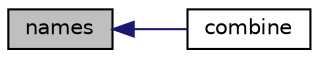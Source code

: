 digraph "names"
{
  bgcolor="transparent";
  edge [fontname="Helvetica",fontsize="10",labelfontname="Helvetica",labelfontsize="10"];
  node [fontname="Helvetica",fontsize="10",shape=record];
  rankdir="LR";
  Node1230 [label="names",height=0.2,width=0.4,color="black", fillcolor="grey75", style="filled", fontcolor="black"];
  Node1230 -> Node1231 [dir="back",color="midnightblue",fontsize="10",style="solid",fontname="Helvetica"];
  Node1231 [label="combine",height=0.2,width=0.4,color="black",URL="$a22081.html#a8f772dc348dc8f16911640a1c4157cb2",tooltip="Combine tableIds together. "];
}
